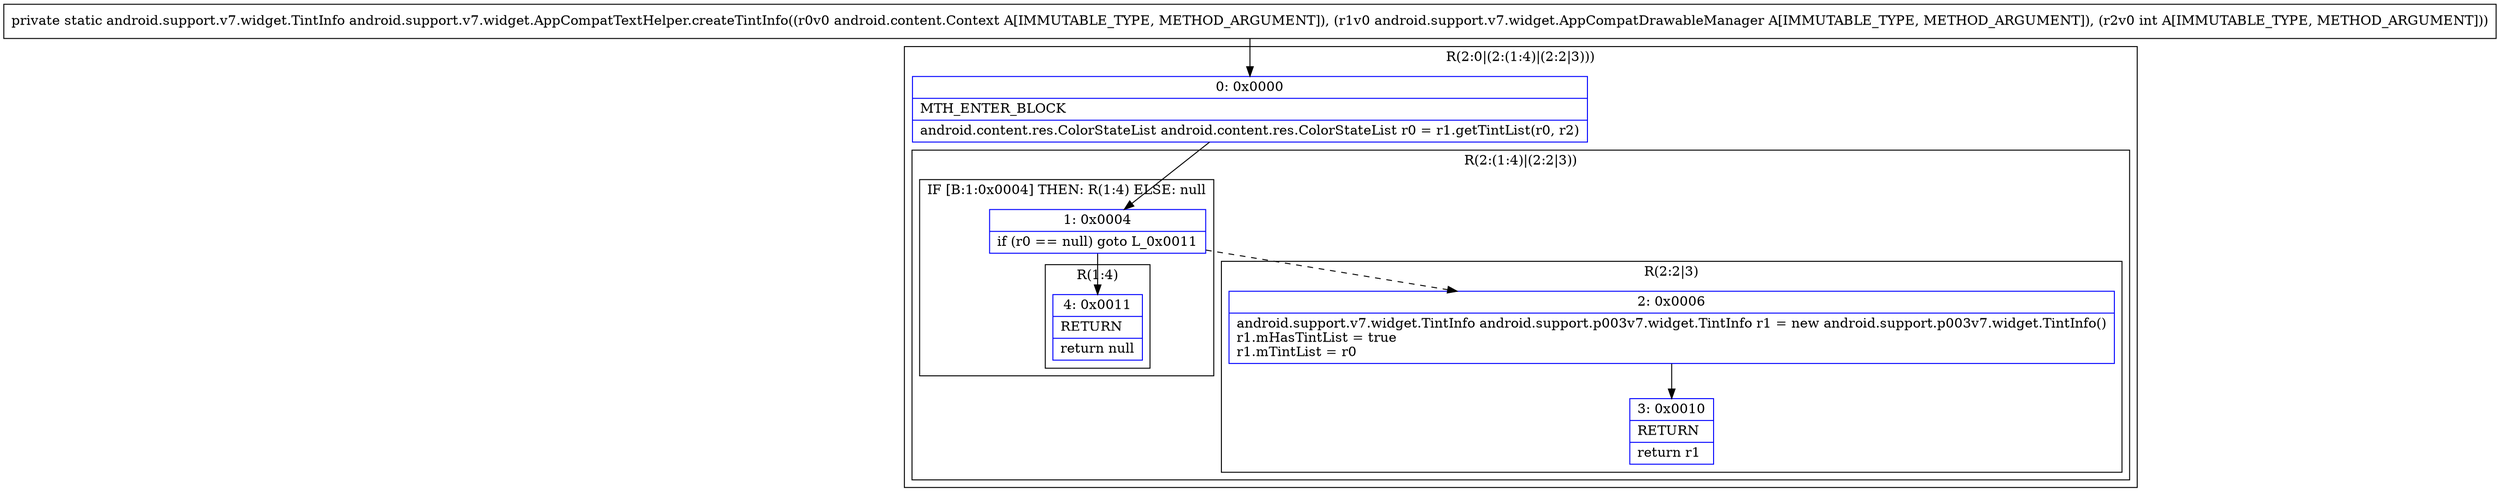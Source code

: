 digraph "CFG forandroid.support.v7.widget.AppCompatTextHelper.createTintInfo(Landroid\/content\/Context;Landroid\/support\/v7\/widget\/AppCompatDrawableManager;I)Landroid\/support\/v7\/widget\/TintInfo;" {
subgraph cluster_Region_1477869945 {
label = "R(2:0|(2:(1:4)|(2:2|3)))";
node [shape=record,color=blue];
Node_0 [shape=record,label="{0\:\ 0x0000|MTH_ENTER_BLOCK\l|android.content.res.ColorStateList android.content.res.ColorStateList r0 = r1.getTintList(r0, r2)\l}"];
subgraph cluster_Region_710306294 {
label = "R(2:(1:4)|(2:2|3))";
node [shape=record,color=blue];
subgraph cluster_IfRegion_1236284757 {
label = "IF [B:1:0x0004] THEN: R(1:4) ELSE: null";
node [shape=record,color=blue];
Node_1 [shape=record,label="{1\:\ 0x0004|if (r0 == null) goto L_0x0011\l}"];
subgraph cluster_Region_608862794 {
label = "R(1:4)";
node [shape=record,color=blue];
Node_4 [shape=record,label="{4\:\ 0x0011|RETURN\l|return null\l}"];
}
}
subgraph cluster_Region_1797156422 {
label = "R(2:2|3)";
node [shape=record,color=blue];
Node_2 [shape=record,label="{2\:\ 0x0006|android.support.v7.widget.TintInfo android.support.p003v7.widget.TintInfo r1 = new android.support.p003v7.widget.TintInfo()\lr1.mHasTintList = true\lr1.mTintList = r0\l}"];
Node_3 [shape=record,label="{3\:\ 0x0010|RETURN\l|return r1\l}"];
}
}
}
MethodNode[shape=record,label="{private static android.support.v7.widget.TintInfo android.support.v7.widget.AppCompatTextHelper.createTintInfo((r0v0 android.content.Context A[IMMUTABLE_TYPE, METHOD_ARGUMENT]), (r1v0 android.support.v7.widget.AppCompatDrawableManager A[IMMUTABLE_TYPE, METHOD_ARGUMENT]), (r2v0 int A[IMMUTABLE_TYPE, METHOD_ARGUMENT])) }"];
MethodNode -> Node_0;
Node_0 -> Node_1;
Node_1 -> Node_2[style=dashed];
Node_1 -> Node_4;
Node_2 -> Node_3;
}

